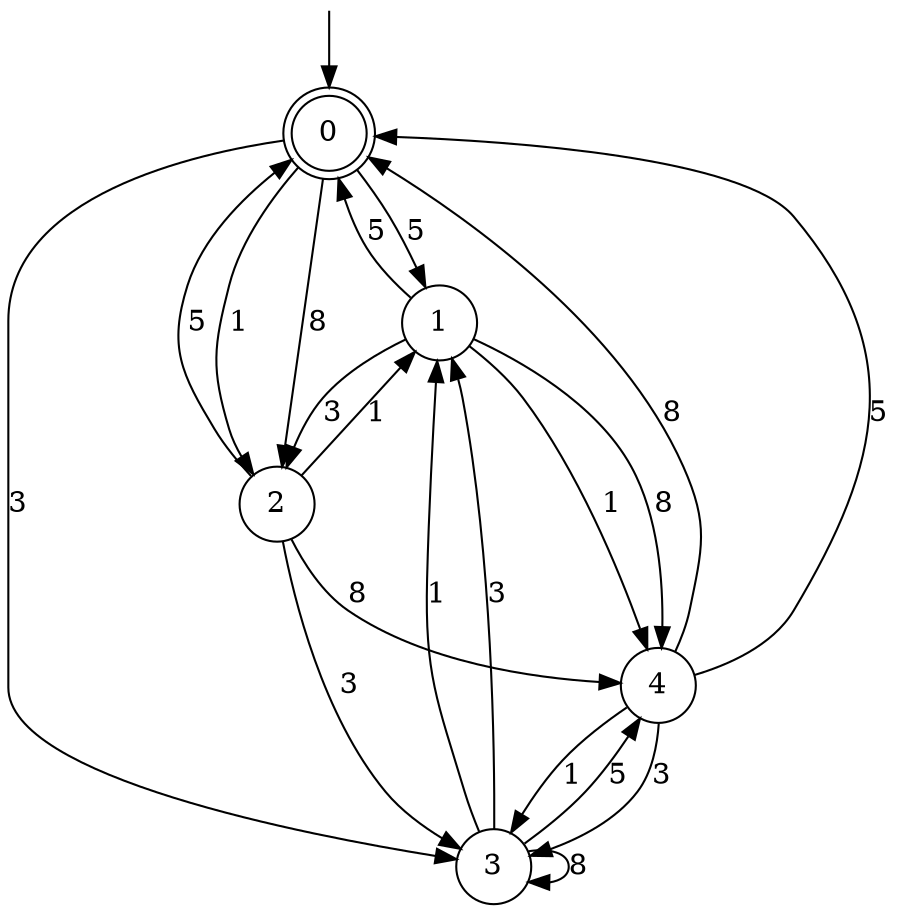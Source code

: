 digraph g {

	s0 [shape="doublecircle" label="0"];
	s1 [shape="circle" label="1"];
	s2 [shape="circle" label="2"];
	s3 [shape="circle" label="3"];
	s4 [shape="circle" label="4"];
	s0 -> s1 [label="5"];
	s0 -> s2 [label="1"];
	s0 -> s2 [label="8"];
	s0 -> s3 [label="3"];
	s1 -> s0 [label="5"];
	s1 -> s4 [label="1"];
	s1 -> s4 [label="8"];
	s1 -> s2 [label="3"];
	s2 -> s0 [label="5"];
	s2 -> s1 [label="1"];
	s2 -> s4 [label="8"];
	s2 -> s3 [label="3"];
	s3 -> s4 [label="5"];
	s3 -> s1 [label="1"];
	s3 -> s3 [label="8"];
	s3 -> s1 [label="3"];
	s4 -> s0 [label="5"];
	s4 -> s3 [label="1"];
	s4 -> s0 [label="8"];
	s4 -> s3 [label="3"];

__start0 [label="" shape="none" width="0" height="0"];
__start0 -> s0;

}
